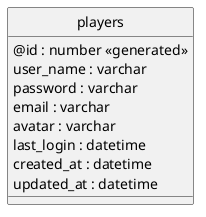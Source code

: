 @startuml

hide circle

skinparam linetype ortho

entity "players"{

 @id : number <<generated>>
 user_name : varchar
 password : varchar
 email : varchar
 avatar : varchar
 last_login : datetime
 created_at : datetime
 updated_at : datetime

}

@enduml